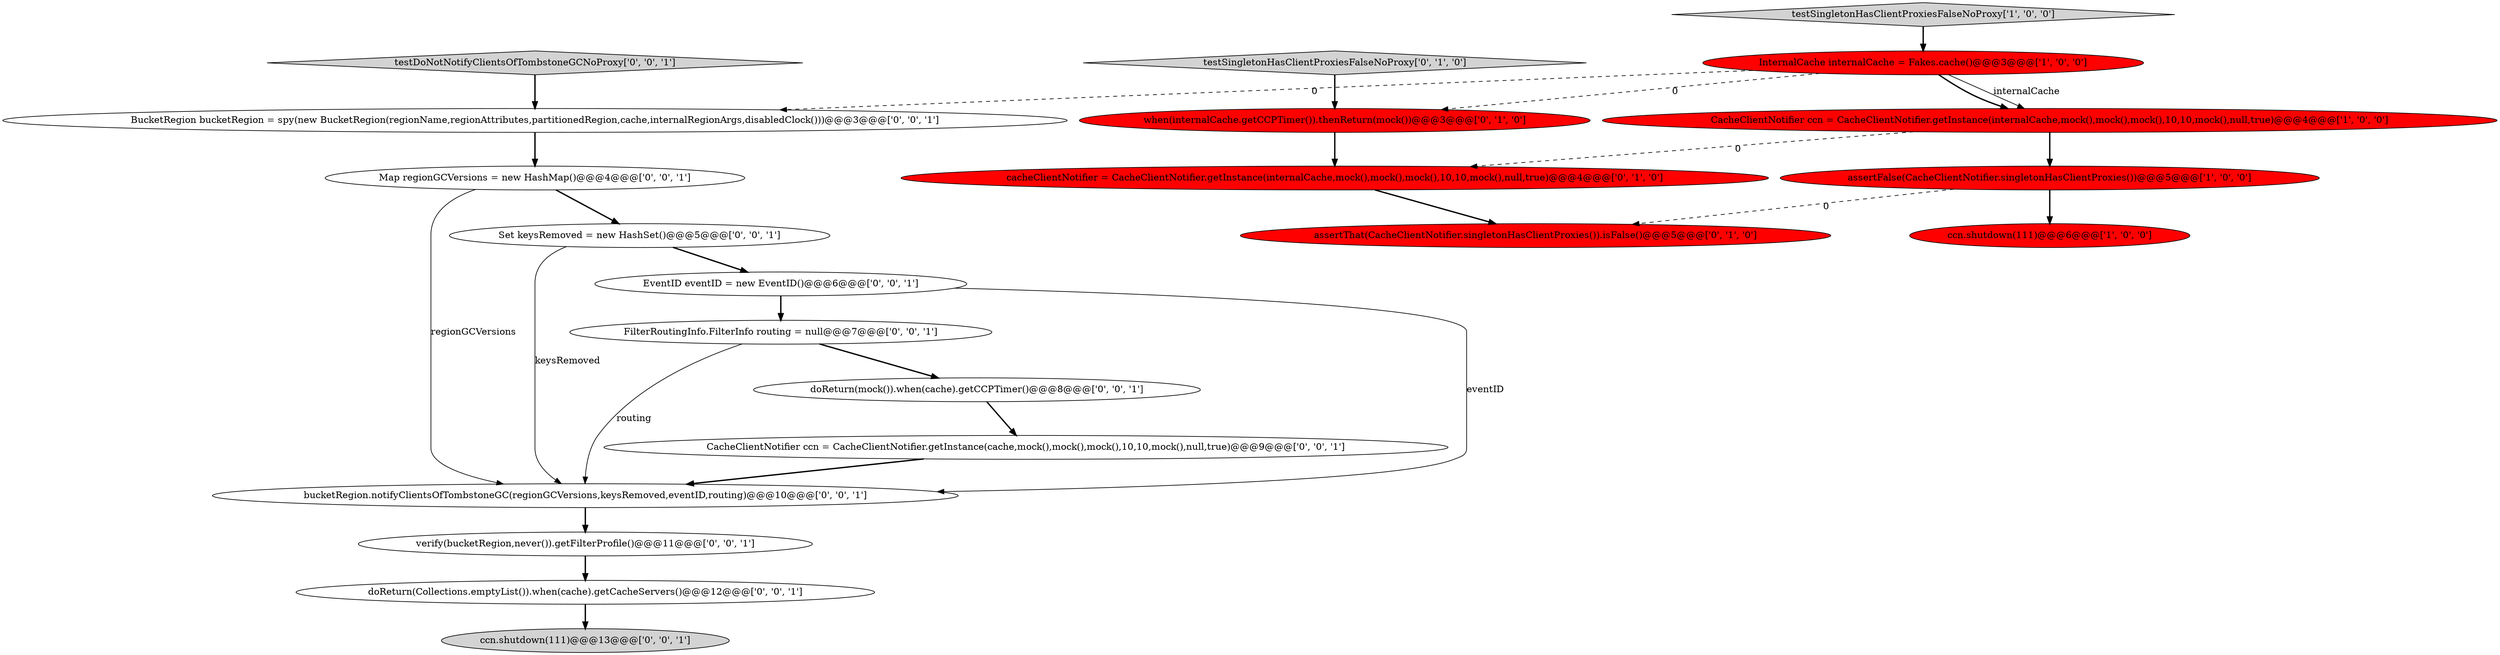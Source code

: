 digraph {
16 [style = filled, label = "doReturn(Collections.emptyList()).when(cache).getCacheServers()@@@12@@@['0', '0', '1']", fillcolor = white, shape = ellipse image = "AAA0AAABBB3BBB"];
10 [style = filled, label = "Set keysRemoved = new HashSet()@@@5@@@['0', '0', '1']", fillcolor = white, shape = ellipse image = "AAA0AAABBB3BBB"];
1 [style = filled, label = "ccn.shutdown(111)@@@6@@@['1', '0', '0']", fillcolor = red, shape = ellipse image = "AAA1AAABBB1BBB"];
11 [style = filled, label = "Map regionGCVersions = new HashMap()@@@4@@@['0', '0', '1']", fillcolor = white, shape = ellipse image = "AAA0AAABBB3BBB"];
8 [style = filled, label = "cacheClientNotifier = CacheClientNotifier.getInstance(internalCache,mock(),mock(),mock(),10,10,mock(),null,true)@@@4@@@['0', '1', '0']", fillcolor = red, shape = ellipse image = "AAA1AAABBB2BBB"];
0 [style = filled, label = "CacheClientNotifier ccn = CacheClientNotifier.getInstance(internalCache,mock(),mock(),mock(),10,10,mock(),null,true)@@@4@@@['1', '0', '0']", fillcolor = red, shape = ellipse image = "AAA1AAABBB1BBB"];
14 [style = filled, label = "FilterRoutingInfo.FilterInfo routing = null@@@7@@@['0', '0', '1']", fillcolor = white, shape = ellipse image = "AAA0AAABBB3BBB"];
12 [style = filled, label = "bucketRegion.notifyClientsOfTombstoneGC(regionGCVersions,keysRemoved,eventID,routing)@@@10@@@['0', '0', '1']", fillcolor = white, shape = ellipse image = "AAA0AAABBB3BBB"];
17 [style = filled, label = "CacheClientNotifier ccn = CacheClientNotifier.getInstance(cache,mock(),mock(),mock(),10,10,mock(),null,true)@@@9@@@['0', '0', '1']", fillcolor = white, shape = ellipse image = "AAA0AAABBB3BBB"];
2 [style = filled, label = "testSingletonHasClientProxiesFalseNoProxy['1', '0', '0']", fillcolor = lightgray, shape = diamond image = "AAA0AAABBB1BBB"];
13 [style = filled, label = "testDoNotNotifyClientsOfTombstoneGCNoProxy['0', '0', '1']", fillcolor = lightgray, shape = diamond image = "AAA0AAABBB3BBB"];
9 [style = filled, label = "verify(bucketRegion,never()).getFilterProfile()@@@11@@@['0', '0', '1']", fillcolor = white, shape = ellipse image = "AAA0AAABBB3BBB"];
6 [style = filled, label = "assertThat(CacheClientNotifier.singletonHasClientProxies()).isFalse()@@@5@@@['0', '1', '0']", fillcolor = red, shape = ellipse image = "AAA1AAABBB2BBB"];
7 [style = filled, label = "testSingletonHasClientProxiesFalseNoProxy['0', '1', '0']", fillcolor = lightgray, shape = diamond image = "AAA0AAABBB2BBB"];
20 [style = filled, label = "EventID eventID = new EventID()@@@6@@@['0', '0', '1']", fillcolor = white, shape = ellipse image = "AAA0AAABBB3BBB"];
3 [style = filled, label = "InternalCache internalCache = Fakes.cache()@@@3@@@['1', '0', '0']", fillcolor = red, shape = ellipse image = "AAA1AAABBB1BBB"];
5 [style = filled, label = "when(internalCache.getCCPTimer()).thenReturn(mock())@@@3@@@['0', '1', '0']", fillcolor = red, shape = ellipse image = "AAA1AAABBB2BBB"];
18 [style = filled, label = "ccn.shutdown(111)@@@13@@@['0', '0', '1']", fillcolor = lightgray, shape = ellipse image = "AAA0AAABBB3BBB"];
4 [style = filled, label = "assertFalse(CacheClientNotifier.singletonHasClientProxies())@@@5@@@['1', '0', '0']", fillcolor = red, shape = ellipse image = "AAA1AAABBB1BBB"];
19 [style = filled, label = "BucketRegion bucketRegion = spy(new BucketRegion(regionName,regionAttributes,partitionedRegion,cache,internalRegionArgs,disabledClock()))@@@3@@@['0', '0', '1']", fillcolor = white, shape = ellipse image = "AAA0AAABBB3BBB"];
15 [style = filled, label = "doReturn(mock()).when(cache).getCCPTimer()@@@8@@@['0', '0', '1']", fillcolor = white, shape = ellipse image = "AAA0AAABBB3BBB"];
3->5 [style = dashed, label="0"];
5->8 [style = bold, label=""];
11->12 [style = solid, label="regionGCVersions"];
10->20 [style = bold, label=""];
16->18 [style = bold, label=""];
10->12 [style = solid, label="keysRemoved"];
2->3 [style = bold, label=""];
19->11 [style = bold, label=""];
3->0 [style = solid, label="internalCache"];
8->6 [style = bold, label=""];
20->14 [style = bold, label=""];
4->6 [style = dashed, label="0"];
12->9 [style = bold, label=""];
20->12 [style = solid, label="eventID"];
9->16 [style = bold, label=""];
3->0 [style = bold, label=""];
3->19 [style = dashed, label="0"];
15->17 [style = bold, label=""];
7->5 [style = bold, label=""];
17->12 [style = bold, label=""];
13->19 [style = bold, label=""];
0->4 [style = bold, label=""];
11->10 [style = bold, label=""];
14->12 [style = solid, label="routing"];
0->8 [style = dashed, label="0"];
14->15 [style = bold, label=""];
4->1 [style = bold, label=""];
}
